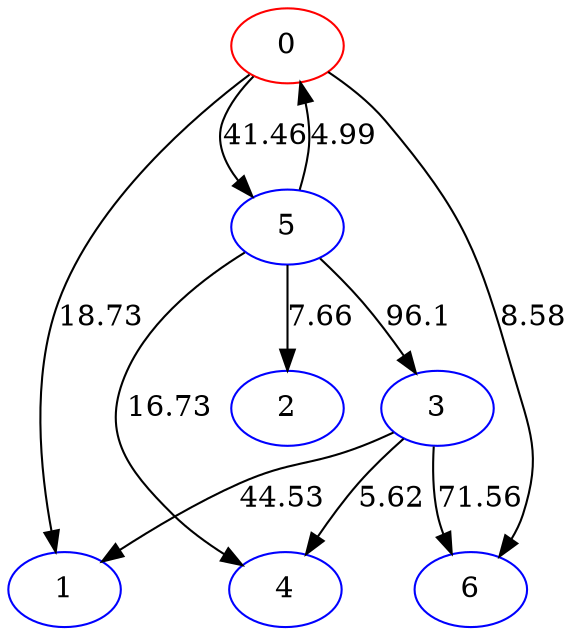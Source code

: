 digraph G {
    0 [pos="0.417,1.529!", label="0", color="red"];
    1 [pos="1.14,-3.986!", label="1", color="blue"];
    2 [pos="6.707,-6.818!", label="2", color="blue"];
    3 [pos="-3.299,-7.668!", label="3", color="blue"];
    4 [pos="-9.497,-6.477!", label="4", color="blue"];
    5 [pos="-9.91,5.665!", label="5", color="blue"];
    6 [pos="-8.685,1.319!", label="6", color="blue"];
    0 -> 1 [label="18.73"];
    0 -> 6 [label="8.58"];
    0 -> 5 [label="41.46"];
    3 -> 6 [label="71.56"];
    3 -> 4 [label="5.62"];
    3 -> 1 [label="44.53"];
    5 -> 4 [label="16.73"];
    5 -> 2 [label="7.66"];
    5 -> 3 [label="96.1"];
    5 -> 0 [label="4.99"];
}
